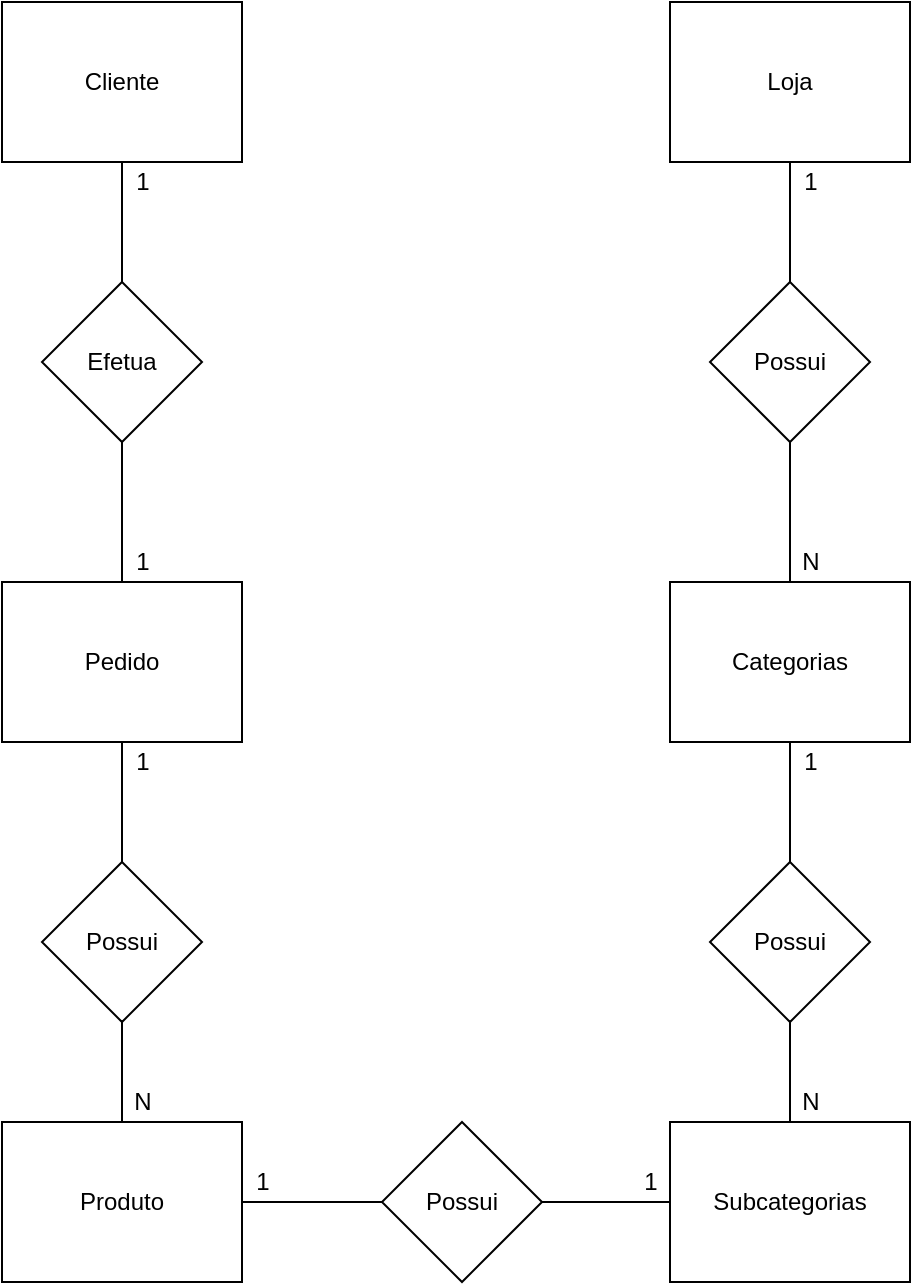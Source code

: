 <mxfile version="14.1.8" type="device"><diagram id="rttxYXWtBu2TorafGELK" name="Página-1"><mxGraphModel dx="1422" dy="822" grid="1" gridSize="10" guides="1" tooltips="1" connect="1" arrows="1" fold="1" page="1" pageScale="1" pageWidth="827" pageHeight="1169" math="0" shadow="0"><root><mxCell id="0"/><mxCell id="1" parent="0"/><mxCell id="irqQtXW4YaGEwOVSDNl_-3" value="Loja" style="rounded=0;whiteSpace=wrap;html=1;" vertex="1" parent="1"><mxGeometry x="521" y="265" width="120" height="80" as="geometry"/></mxCell><mxCell id="irqQtXW4YaGEwOVSDNl_-9" style="edgeStyle=orthogonalEdgeStyle;rounded=0;orthogonalLoop=1;jettySize=auto;html=1;entryX=0.5;entryY=1;entryDx=0;entryDy=0;endArrow=none;endFill=0;" edge="1" parent="1" source="irqQtXW4YaGEwOVSDNl_-4" target="irqQtXW4YaGEwOVSDNl_-8"><mxGeometry relative="1" as="geometry"/></mxCell><mxCell id="irqQtXW4YaGEwOVSDNl_-15" style="edgeStyle=orthogonalEdgeStyle;rounded=0;orthogonalLoop=1;jettySize=auto;html=1;entryX=0.5;entryY=0;entryDx=0;entryDy=0;endArrow=none;endFill=0;" edge="1" parent="1" source="irqQtXW4YaGEwOVSDNl_-4" target="irqQtXW4YaGEwOVSDNl_-14"><mxGeometry relative="1" as="geometry"/></mxCell><mxCell id="irqQtXW4YaGEwOVSDNl_-4" value="Categorias" style="rounded=0;whiteSpace=wrap;html=1;" vertex="1" parent="1"><mxGeometry x="521" y="555" width="120" height="80" as="geometry"/></mxCell><mxCell id="irqQtXW4YaGEwOVSDNl_-6" value="1" style="text;html=1;align=center;verticalAlign=middle;resizable=0;points=[];autosize=1;" vertex="1" parent="1"><mxGeometry x="581" y="345" width="20" height="20" as="geometry"/></mxCell><mxCell id="irqQtXW4YaGEwOVSDNl_-7" value="N" style="text;html=1;align=center;verticalAlign=middle;resizable=0;points=[];autosize=1;" vertex="1" parent="1"><mxGeometry x="581" y="535" width="20" height="20" as="geometry"/></mxCell><mxCell id="irqQtXW4YaGEwOVSDNl_-10" style="edgeStyle=orthogonalEdgeStyle;rounded=0;orthogonalLoop=1;jettySize=auto;html=1;endArrow=none;endFill=0;entryX=0.5;entryY=1;entryDx=0;entryDy=0;" edge="1" parent="1" source="irqQtXW4YaGEwOVSDNl_-8" target="irqQtXW4YaGEwOVSDNl_-3"><mxGeometry relative="1" as="geometry"><mxPoint x="577" y="365" as="targetPoint"/></mxGeometry></mxCell><mxCell id="irqQtXW4YaGEwOVSDNl_-8" value="Possui" style="rhombus;whiteSpace=wrap;html=1;" vertex="1" parent="1"><mxGeometry x="541" y="405" width="80" height="80" as="geometry"/></mxCell><mxCell id="irqQtXW4YaGEwOVSDNl_-26" value="" style="edgeStyle=orthogonalEdgeStyle;rounded=0;orthogonalLoop=1;jettySize=auto;html=1;endArrow=none;endFill=0;" edge="1" parent="1" source="irqQtXW4YaGEwOVSDNl_-13" target="irqQtXW4YaGEwOVSDNl_-20"><mxGeometry relative="1" as="geometry"/></mxCell><mxCell id="irqQtXW4YaGEwOVSDNl_-13" value="Subcategorias" style="rounded=0;whiteSpace=wrap;html=1;" vertex="1" parent="1"><mxGeometry x="521" y="825" width="120" height="80" as="geometry"/></mxCell><mxCell id="irqQtXW4YaGEwOVSDNl_-16" style="edgeStyle=orthogonalEdgeStyle;rounded=0;orthogonalLoop=1;jettySize=auto;html=1;entryX=0.5;entryY=0;entryDx=0;entryDy=0;endArrow=none;endFill=0;" edge="1" parent="1" source="irqQtXW4YaGEwOVSDNl_-14" target="irqQtXW4YaGEwOVSDNl_-13"><mxGeometry relative="1" as="geometry"/></mxCell><mxCell id="irqQtXW4YaGEwOVSDNl_-14" value="Possui" style="rhombus;whiteSpace=wrap;html=1;" vertex="1" parent="1"><mxGeometry x="541" y="695" width="80" height="80" as="geometry"/></mxCell><mxCell id="irqQtXW4YaGEwOVSDNl_-17" value="1" style="text;html=1;align=center;verticalAlign=middle;resizable=0;points=[];autosize=1;" vertex="1" parent="1"><mxGeometry x="581" y="635" width="20" height="20" as="geometry"/></mxCell><mxCell id="irqQtXW4YaGEwOVSDNl_-18" value="N" style="text;html=1;align=center;verticalAlign=middle;resizable=0;points=[];autosize=1;" vertex="1" parent="1"><mxGeometry x="581" y="805" width="20" height="20" as="geometry"/></mxCell><mxCell id="irqQtXW4YaGEwOVSDNl_-21" style="edgeStyle=orthogonalEdgeStyle;rounded=0;orthogonalLoop=1;jettySize=auto;html=1;entryX=0;entryY=0.5;entryDx=0;entryDy=0;endArrow=none;endFill=0;" edge="1" parent="1" source="irqQtXW4YaGEwOVSDNl_-19" target="irqQtXW4YaGEwOVSDNl_-20"><mxGeometry relative="1" as="geometry"/></mxCell><mxCell id="irqQtXW4YaGEwOVSDNl_-19" value="Produto" style="rounded=0;whiteSpace=wrap;html=1;" vertex="1" parent="1"><mxGeometry x="187" y="825" width="120" height="80" as="geometry"/></mxCell><mxCell id="irqQtXW4YaGEwOVSDNl_-22" style="edgeStyle=orthogonalEdgeStyle;rounded=0;orthogonalLoop=1;jettySize=auto;html=1;entryX=0;entryY=0.5;entryDx=0;entryDy=0;endArrow=none;endFill=0;" edge="1" parent="1" source="irqQtXW4YaGEwOVSDNl_-20" target="irqQtXW4YaGEwOVSDNl_-13"><mxGeometry relative="1" as="geometry"/></mxCell><mxCell id="irqQtXW4YaGEwOVSDNl_-20" value="Possui" style="rhombus;whiteSpace=wrap;html=1;" vertex="1" parent="1"><mxGeometry x="377" y="825" width="80" height="80" as="geometry"/></mxCell><mxCell id="irqQtXW4YaGEwOVSDNl_-23" value="1" style="text;html=1;align=center;verticalAlign=middle;resizable=0;points=[];autosize=1;" vertex="1" parent="1"><mxGeometry x="307" y="845" width="20" height="20" as="geometry"/></mxCell><mxCell id="irqQtXW4YaGEwOVSDNl_-25" value="1" style="text;html=1;align=center;verticalAlign=middle;resizable=0;points=[];autosize=1;" vertex="1" parent="1"><mxGeometry x="501" y="845" width="20" height="20" as="geometry"/></mxCell><mxCell id="irqQtXW4YaGEwOVSDNl_-29" style="edgeStyle=orthogonalEdgeStyle;rounded=0;orthogonalLoop=1;jettySize=auto;html=1;entryX=0.5;entryY=0;entryDx=0;entryDy=0;endArrow=none;endFill=0;" edge="1" parent="1" source="irqQtXW4YaGEwOVSDNl_-27" target="irqQtXW4YaGEwOVSDNl_-28"><mxGeometry relative="1" as="geometry"/></mxCell><mxCell id="irqQtXW4YaGEwOVSDNl_-27" value="Cliente" style="rounded=0;whiteSpace=wrap;html=1;" vertex="1" parent="1"><mxGeometry x="187" y="265" width="120" height="80" as="geometry"/></mxCell><mxCell id="irqQtXW4YaGEwOVSDNl_-32" style="edgeStyle=orthogonalEdgeStyle;rounded=0;orthogonalLoop=1;jettySize=auto;html=1;entryX=0.5;entryY=0;entryDx=0;entryDy=0;endArrow=none;endFill=0;" edge="1" parent="1" source="irqQtXW4YaGEwOVSDNl_-28" target="irqQtXW4YaGEwOVSDNl_-31"><mxGeometry relative="1" as="geometry"/></mxCell><mxCell id="irqQtXW4YaGEwOVSDNl_-28" value="Efetua" style="rhombus;whiteSpace=wrap;html=1;" vertex="1" parent="1"><mxGeometry x="207" y="405" width="80" height="80" as="geometry"/></mxCell><mxCell id="irqQtXW4YaGEwOVSDNl_-30" value="1" style="text;html=1;align=center;verticalAlign=middle;resizable=0;points=[];autosize=1;" vertex="1" parent="1"><mxGeometry x="247" y="345" width="20" height="20" as="geometry"/></mxCell><mxCell id="irqQtXW4YaGEwOVSDNl_-35" style="edgeStyle=orthogonalEdgeStyle;rounded=0;orthogonalLoop=1;jettySize=auto;html=1;entryX=0.5;entryY=0;entryDx=0;entryDy=0;endArrow=none;endFill=0;" edge="1" parent="1" source="irqQtXW4YaGEwOVSDNl_-31" target="irqQtXW4YaGEwOVSDNl_-34"><mxGeometry relative="1" as="geometry"/></mxCell><mxCell id="irqQtXW4YaGEwOVSDNl_-31" value="Pedido" style="rounded=0;whiteSpace=wrap;html=1;" vertex="1" parent="1"><mxGeometry x="187" y="555" width="120" height="80" as="geometry"/></mxCell><mxCell id="irqQtXW4YaGEwOVSDNl_-33" value="1" style="text;html=1;align=center;verticalAlign=middle;resizable=0;points=[];autosize=1;" vertex="1" parent="1"><mxGeometry x="247" y="535" width="20" height="20" as="geometry"/></mxCell><mxCell id="irqQtXW4YaGEwOVSDNl_-36" style="edgeStyle=orthogonalEdgeStyle;rounded=0;orthogonalLoop=1;jettySize=auto;html=1;entryX=0.5;entryY=0;entryDx=0;entryDy=0;endArrow=none;endFill=0;" edge="1" parent="1" source="irqQtXW4YaGEwOVSDNl_-34" target="irqQtXW4YaGEwOVSDNl_-19"><mxGeometry relative="1" as="geometry"/></mxCell><mxCell id="irqQtXW4YaGEwOVSDNl_-34" value="Possui" style="rhombus;whiteSpace=wrap;html=1;" vertex="1" parent="1"><mxGeometry x="207" y="695" width="80" height="80" as="geometry"/></mxCell><mxCell id="irqQtXW4YaGEwOVSDNl_-37" value="1" style="text;html=1;align=center;verticalAlign=middle;resizable=0;points=[];autosize=1;" vertex="1" parent="1"><mxGeometry x="247" y="635" width="20" height="20" as="geometry"/></mxCell><mxCell id="irqQtXW4YaGEwOVSDNl_-38" value="N" style="text;html=1;align=center;verticalAlign=middle;resizable=0;points=[];autosize=1;" vertex="1" parent="1"><mxGeometry x="247" y="805" width="20" height="20" as="geometry"/></mxCell></root></mxGraphModel></diagram></mxfile>